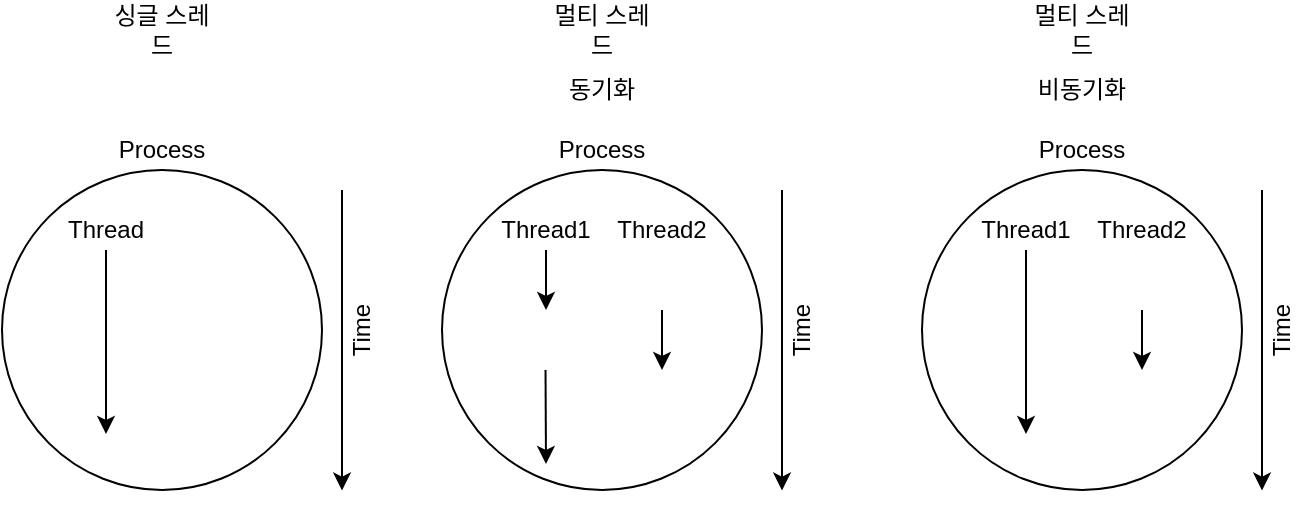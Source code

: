 <mxfile version="15.2.7" type="github" pages="2">
  <diagram id="kQ6WkIsHbBTz3-m-Nc7c" name="Page-1">
    <mxGraphModel dx="788" dy="795" grid="1" gridSize="10" guides="1" tooltips="1" connect="1" arrows="1" fold="1" page="1" pageScale="1" pageWidth="291" pageHeight="413" math="0" shadow="0">
      <root>
        <mxCell id="0" />
        <mxCell id="1" parent="0" />
        <mxCell id="HG6uRJAyr6K-F4InD13B-1" value="" style="ellipse;whiteSpace=wrap;html=1;aspect=fixed;" vertex="1" parent="1">
          <mxGeometry x="30" y="40" width="160" height="160" as="geometry" />
        </mxCell>
        <mxCell id="HG6uRJAyr6K-F4InD13B-2" value="" style="endArrow=classic;html=1;" edge="1" parent="1">
          <mxGeometry width="50" height="50" relative="1" as="geometry">
            <mxPoint x="82" y="80" as="sourcePoint" />
            <mxPoint x="82" y="172" as="targetPoint" />
          </mxGeometry>
        </mxCell>
        <mxCell id="HG6uRJAyr6K-F4InD13B-3" value="Thread" style="text;html=1;strokeColor=none;fillColor=none;align=center;verticalAlign=middle;whiteSpace=wrap;rounded=0;" vertex="1" parent="1">
          <mxGeometry x="62" y="60" width="40" height="20" as="geometry" />
        </mxCell>
        <mxCell id="HG6uRJAyr6K-F4InD13B-4" value="Time" style="text;html=1;strokeColor=none;fillColor=none;align=center;verticalAlign=middle;whiteSpace=wrap;rounded=0;rotation=-90;" vertex="1" parent="1">
          <mxGeometry x="190" y="110" width="40" height="20" as="geometry" />
        </mxCell>
        <mxCell id="HG6uRJAyr6K-F4InD13B-5" value="" style="endArrow=classic;html=1;" edge="1" parent="1">
          <mxGeometry width="50" height="50" relative="1" as="geometry">
            <mxPoint x="200" y="50" as="sourcePoint" />
            <mxPoint x="200" y="200.278" as="targetPoint" />
          </mxGeometry>
        </mxCell>
        <mxCell id="HG6uRJAyr6K-F4InD13B-6" value="Process" style="text;html=1;strokeColor=none;fillColor=none;align=center;verticalAlign=middle;whiteSpace=wrap;rounded=0;" vertex="1" parent="1">
          <mxGeometry x="90" y="20" width="40" height="20" as="geometry" />
        </mxCell>
        <mxCell id="HG6uRJAyr6K-F4InD13B-7" value="" style="ellipse;whiteSpace=wrap;html=1;aspect=fixed;" vertex="1" parent="1">
          <mxGeometry x="250" y="40" width="160" height="160" as="geometry" />
        </mxCell>
        <mxCell id="HG6uRJAyr6K-F4InD13B-8" value="" style="endArrow=classic;html=1;" edge="1" parent="1">
          <mxGeometry width="50" height="50" relative="1" as="geometry">
            <mxPoint x="302" y="80" as="sourcePoint" />
            <mxPoint x="302" y="110" as="targetPoint" />
          </mxGeometry>
        </mxCell>
        <mxCell id="HG6uRJAyr6K-F4InD13B-9" value="Thread1" style="text;html=1;strokeColor=none;fillColor=none;align=center;verticalAlign=middle;whiteSpace=wrap;rounded=0;" vertex="1" parent="1">
          <mxGeometry x="282" y="60" width="40" height="20" as="geometry" />
        </mxCell>
        <mxCell id="HG6uRJAyr6K-F4InD13B-10" value="Time" style="text;html=1;strokeColor=none;fillColor=none;align=center;verticalAlign=middle;whiteSpace=wrap;rounded=0;rotation=-90;" vertex="1" parent="1">
          <mxGeometry x="410" y="110" width="40" height="20" as="geometry" />
        </mxCell>
        <mxCell id="HG6uRJAyr6K-F4InD13B-11" value="" style="endArrow=classic;html=1;" edge="1" parent="1">
          <mxGeometry width="50" height="50" relative="1" as="geometry">
            <mxPoint x="420" y="50" as="sourcePoint" />
            <mxPoint x="420" y="200.278" as="targetPoint" />
          </mxGeometry>
        </mxCell>
        <mxCell id="HG6uRJAyr6K-F4InD13B-12" value="Process" style="text;html=1;strokeColor=none;fillColor=none;align=center;verticalAlign=middle;whiteSpace=wrap;rounded=0;" vertex="1" parent="1">
          <mxGeometry x="310" y="20" width="40" height="20" as="geometry" />
        </mxCell>
        <mxCell id="HG6uRJAyr6K-F4InD13B-13" value="싱글 스레드" style="text;html=1;strokeColor=none;fillColor=none;align=center;verticalAlign=middle;whiteSpace=wrap;rounded=0;" vertex="1" parent="1">
          <mxGeometry x="80" y="-40" width="60" height="20" as="geometry" />
        </mxCell>
        <mxCell id="HG6uRJAyr6K-F4InD13B-14" value="멀티 스레드" style="text;html=1;strokeColor=none;fillColor=none;align=center;verticalAlign=middle;whiteSpace=wrap;rounded=0;" vertex="1" parent="1">
          <mxGeometry x="300" y="-40" width="60" height="20" as="geometry" />
        </mxCell>
        <mxCell id="HG6uRJAyr6K-F4InD13B-15" value="" style="endArrow=classic;html=1;" edge="1" parent="1">
          <mxGeometry width="50" height="50" relative="1" as="geometry">
            <mxPoint x="360" y="110" as="sourcePoint" />
            <mxPoint x="360" y="140" as="targetPoint" />
          </mxGeometry>
        </mxCell>
        <mxCell id="HG6uRJAyr6K-F4InD13B-16" value="" style="endArrow=classic;html=1;" edge="1" parent="1">
          <mxGeometry width="50" height="50" relative="1" as="geometry">
            <mxPoint x="301.76" y="140" as="sourcePoint" />
            <mxPoint x="302" y="187" as="targetPoint" />
          </mxGeometry>
        </mxCell>
        <mxCell id="HG6uRJAyr6K-F4InD13B-17" value="Thread2" style="text;html=1;strokeColor=none;fillColor=none;align=center;verticalAlign=middle;whiteSpace=wrap;rounded=0;" vertex="1" parent="1">
          <mxGeometry x="340" y="60" width="40" height="20" as="geometry" />
        </mxCell>
        <mxCell id="HG6uRJAyr6K-F4InD13B-18" value="" style="ellipse;whiteSpace=wrap;html=1;aspect=fixed;" vertex="1" parent="1">
          <mxGeometry x="490" y="40" width="160" height="160" as="geometry" />
        </mxCell>
        <mxCell id="HG6uRJAyr6K-F4InD13B-19" value="" style="endArrow=classic;html=1;" edge="1" parent="1">
          <mxGeometry width="50" height="50" relative="1" as="geometry">
            <mxPoint x="542" y="80" as="sourcePoint" />
            <mxPoint x="542" y="172" as="targetPoint" />
          </mxGeometry>
        </mxCell>
        <mxCell id="HG6uRJAyr6K-F4InD13B-20" value="Thread1" style="text;html=1;strokeColor=none;fillColor=none;align=center;verticalAlign=middle;whiteSpace=wrap;rounded=0;" vertex="1" parent="1">
          <mxGeometry x="522" y="60" width="40" height="20" as="geometry" />
        </mxCell>
        <mxCell id="HG6uRJAyr6K-F4InD13B-21" value="Time" style="text;html=1;strokeColor=none;fillColor=none;align=center;verticalAlign=middle;whiteSpace=wrap;rounded=0;rotation=-90;" vertex="1" parent="1">
          <mxGeometry x="650" y="110" width="40" height="20" as="geometry" />
        </mxCell>
        <mxCell id="HG6uRJAyr6K-F4InD13B-22" value="" style="endArrow=classic;html=1;" edge="1" parent="1">
          <mxGeometry width="50" height="50" relative="1" as="geometry">
            <mxPoint x="660" y="50" as="sourcePoint" />
            <mxPoint x="660" y="200.278" as="targetPoint" />
          </mxGeometry>
        </mxCell>
        <mxCell id="HG6uRJAyr6K-F4InD13B-23" value="Process" style="text;html=1;strokeColor=none;fillColor=none;align=center;verticalAlign=middle;whiteSpace=wrap;rounded=0;" vertex="1" parent="1">
          <mxGeometry x="550" y="20" width="40" height="20" as="geometry" />
        </mxCell>
        <mxCell id="HG6uRJAyr6K-F4InD13B-24" value="멀티 스레드" style="text;html=1;strokeColor=none;fillColor=none;align=center;verticalAlign=middle;whiteSpace=wrap;rounded=0;" vertex="1" parent="1">
          <mxGeometry x="540" y="-40" width="60" height="20" as="geometry" />
        </mxCell>
        <mxCell id="HG6uRJAyr6K-F4InD13B-25" value="" style="endArrow=classic;html=1;" edge="1" parent="1">
          <mxGeometry width="50" height="50" relative="1" as="geometry">
            <mxPoint x="600" y="110" as="sourcePoint" />
            <mxPoint x="600" y="140" as="targetPoint" />
          </mxGeometry>
        </mxCell>
        <mxCell id="HG6uRJAyr6K-F4InD13B-27" value="Thread2" style="text;html=1;strokeColor=none;fillColor=none;align=center;verticalAlign=middle;whiteSpace=wrap;rounded=0;" vertex="1" parent="1">
          <mxGeometry x="580" y="60" width="40" height="20" as="geometry" />
        </mxCell>
        <mxCell id="HG6uRJAyr6K-F4InD13B-28" value="동기화" style="text;html=1;strokeColor=none;fillColor=none;align=center;verticalAlign=middle;whiteSpace=wrap;rounded=0;" vertex="1" parent="1">
          <mxGeometry x="300" y="-10" width="60" height="20" as="geometry" />
        </mxCell>
        <mxCell id="HG6uRJAyr6K-F4InD13B-29" value="비동기화" style="text;html=1;strokeColor=none;fillColor=none;align=center;verticalAlign=middle;whiteSpace=wrap;rounded=0;" vertex="1" parent="1">
          <mxGeometry x="540" y="-10" width="60" height="20" as="geometry" />
        </mxCell>
      </root>
    </mxGraphModel>
  </diagram>
  <diagram id="0SkOgRPDOG5M0n0ksRqu" name="Page-2">
    <mxGraphModel dx="87" dy="183" grid="1" gridSize="10" guides="1" tooltips="1" connect="1" arrows="1" fold="1" page="1" pageScale="1" pageWidth="291" pageHeight="413" math="0" shadow="0">
      <root>
        <mxCell id="0nrFdryfTJEfFksYQgc6-0" />
        <mxCell id="0nrFdryfTJEfFksYQgc6-1" parent="0nrFdryfTJEfFksYQgc6-0" />
        <mxCell id="0nrFdryfTJEfFksYQgc6-3" value="" style="endArrow=classic;html=1;" edge="1" parent="0nrFdryfTJEfFksYQgc6-1">
          <mxGeometry width="50" height="50" relative="1" as="geometry">
            <mxPoint x="541.8" y="80" as="sourcePoint" />
            <mxPoint x="541.8" y="190" as="targetPoint" />
          </mxGeometry>
        </mxCell>
        <mxCell id="0nrFdryfTJEfFksYQgc6-4" value="main" style="text;html=1;strokeColor=none;fillColor=none;align=center;verticalAlign=middle;whiteSpace=wrap;rounded=0;" vertex="1" parent="0nrFdryfTJEfFksYQgc6-1">
          <mxGeometry x="520" y="60" width="40" height="20" as="geometry" />
        </mxCell>
        <mxCell id="0nrFdryfTJEfFksYQgc6-9" value="" style="endArrow=classic;html=1;" edge="1" parent="0nrFdryfTJEfFksYQgc6-1">
          <mxGeometry width="50" height="50" relative="1" as="geometry">
            <mxPoint x="582" y="100" as="sourcePoint" />
            <mxPoint x="582" y="170" as="targetPoint" />
          </mxGeometry>
        </mxCell>
        <mxCell id="0nrFdryfTJEfFksYQgc6-10" value="philo1" style="text;html=1;strokeColor=none;fillColor=none;align=center;verticalAlign=middle;whiteSpace=wrap;rounded=0;" vertex="1" parent="0nrFdryfTJEfFksYQgc6-1">
          <mxGeometry x="560" y="80" width="40" height="20" as="geometry" />
        </mxCell>
        <mxCell id="0nrFdryfTJEfFksYQgc6-12" value="" style="endArrow=classic;html=1;" edge="1" parent="0nrFdryfTJEfFksYQgc6-1">
          <mxGeometry width="50" height="50" relative="1" as="geometry">
            <mxPoint x="680" y="110" as="sourcePoint" />
            <mxPoint x="680" y="170" as="targetPoint" />
          </mxGeometry>
        </mxCell>
        <mxCell id="0nrFdryfTJEfFksYQgc6-13" value="philo2" style="text;html=1;strokeColor=none;fillColor=none;align=center;verticalAlign=middle;whiteSpace=wrap;rounded=0;" vertex="1" parent="0nrFdryfTJEfFksYQgc6-1">
          <mxGeometry x="660" y="90" width="40" height="20" as="geometry" />
        </mxCell>
        <mxCell id="0nrFdryfTJEfFksYQgc6-16" value="" style="endArrow=none;html=1;" edge="1" parent="0nrFdryfTJEfFksYQgc6-1">
          <mxGeometry width="50" height="50" relative="1" as="geometry">
            <mxPoint x="519" y="190" as="sourcePoint" />
            <mxPoint x="562" y="190" as="targetPoint" />
          </mxGeometry>
        </mxCell>
        <mxCell id="0nrFdryfTJEfFksYQgc6-22" value="" style="endArrow=classic;html=1;" edge="1" parent="0nrFdryfTJEfFksYQgc6-1">
          <mxGeometry width="50" height="50" relative="1" as="geometry">
            <mxPoint x="600" y="120" as="sourcePoint" />
            <mxPoint x="600" y="170" as="targetPoint" />
          </mxGeometry>
        </mxCell>
        <mxCell id="0nrFdryfTJEfFksYQgc6-23" value="&lt;font style=&quot;font-size: 10px&quot;&gt;monitor1&lt;/font&gt;" style="text;html=1;strokeColor=none;fillColor=none;align=center;verticalAlign=middle;whiteSpace=wrap;rounded=0;" vertex="1" parent="0nrFdryfTJEfFksYQgc6-1">
          <mxGeometry x="582" y="100" width="40" height="20" as="geometry" />
        </mxCell>
        <mxCell id="0nrFdryfTJEfFksYQgc6-24" value="" style="endArrow=classic;html=1;" edge="1" parent="0nrFdryfTJEfFksYQgc6-1">
          <mxGeometry width="50" height="50" relative="1" as="geometry">
            <mxPoint x="700" y="130" as="sourcePoint" />
            <mxPoint x="700" y="170" as="targetPoint" />
          </mxGeometry>
        </mxCell>
        <mxCell id="0nrFdryfTJEfFksYQgc6-25" value="&lt;font style=&quot;font-size: 10px&quot;&gt;monitor2&lt;/font&gt;" style="text;html=1;strokeColor=none;fillColor=none;align=center;verticalAlign=middle;whiteSpace=wrap;rounded=0;" vertex="1" parent="0nrFdryfTJEfFksYQgc6-1">
          <mxGeometry x="680" y="110" width="40" height="20" as="geometry" />
        </mxCell>
        <mxCell id="0nrFdryfTJEfFksYQgc6-28" value="" style="endArrow=classic;html=1;" edge="1" parent="0nrFdryfTJEfFksYQgc6-1">
          <mxGeometry width="50" height="50" relative="1" as="geometry">
            <mxPoint x="760" y="120" as="sourcePoint" />
            <mxPoint x="760" y="170" as="targetPoint" />
          </mxGeometry>
        </mxCell>
        <mxCell id="0nrFdryfTJEfFksYQgc6-29" value="philo3" style="text;html=1;strokeColor=none;fillColor=none;align=center;verticalAlign=middle;whiteSpace=wrap;rounded=0;" vertex="1" parent="0nrFdryfTJEfFksYQgc6-1">
          <mxGeometry x="740" y="100" width="40" height="20" as="geometry" />
        </mxCell>
        <mxCell id="0nrFdryfTJEfFksYQgc6-30" value="" style="endArrow=classic;html=1;" edge="1" parent="0nrFdryfTJEfFksYQgc6-1">
          <mxGeometry width="50" height="50" relative="1" as="geometry">
            <mxPoint x="780" y="140" as="sourcePoint" />
            <mxPoint x="780" y="170" as="targetPoint" />
          </mxGeometry>
        </mxCell>
        <mxCell id="0nrFdryfTJEfFksYQgc6-31" value="&lt;font style=&quot;font-size: 10px&quot;&gt;monitor3&lt;/font&gt;" style="text;html=1;strokeColor=none;fillColor=none;align=center;verticalAlign=middle;whiteSpace=wrap;rounded=0;" vertex="1" parent="0nrFdryfTJEfFksYQgc6-1">
          <mxGeometry x="760" y="120" width="40" height="20" as="geometry" />
        </mxCell>
        <mxCell id="0nrFdryfTJEfFksYQgc6-32" value="" style="curved=1;endArrow=classic;html=1;entryX=0.5;entryY=0;entryDx=0;entryDy=0;" edge="1" parent="0nrFdryfTJEfFksYQgc6-1" target="0nrFdryfTJEfFksYQgc6-35">
          <mxGeometry width="50" height="50" relative="1" as="geometry">
            <mxPoint x="700" y="170" as="sourcePoint" />
            <mxPoint x="550" y="200" as="targetPoint" />
            <Array as="points">
              <mxPoint x="650" y="190" />
              <mxPoint x="546" y="180" />
            </Array>
          </mxGeometry>
        </mxCell>
        <mxCell id="0nrFdryfTJEfFksYQgc6-33" value="&lt;font style=&quot;font-size: 10px&quot;&gt;if philo2 is dead&lt;/font&gt;" style="text;html=1;strokeColor=none;fillColor=none;align=center;verticalAlign=middle;whiteSpace=wrap;rounded=0;" vertex="1" parent="0nrFdryfTJEfFksYQgc6-1">
          <mxGeometry x="592" y="187" width="88" height="20" as="geometry" />
        </mxCell>
        <mxCell id="0nrFdryfTJEfFksYQgc6-34" value="&lt;font style=&quot;font-size: 10px&quot;&gt;mutex&lt;/font&gt;" style="text;html=1;strokeColor=none;fillColor=none;align=center;verticalAlign=middle;whiteSpace=wrap;rounded=0;" vertex="1" parent="0nrFdryfTJEfFksYQgc6-1">
          <mxGeometry x="480" y="180" width="40" height="20" as="geometry" />
        </mxCell>
        <mxCell id="0nrFdryfTJEfFksYQgc6-35" value="&lt;font style=&quot;font-size: 10px&quot;&gt;main end&lt;/font&gt;" style="text;html=1;strokeColor=none;fillColor=none;align=center;verticalAlign=middle;whiteSpace=wrap;rounded=0;" vertex="1" parent="0nrFdryfTJEfFksYQgc6-1">
          <mxGeometry x="502" y="207" width="88" height="20" as="geometry" />
        </mxCell>
      </root>
    </mxGraphModel>
  </diagram>
</mxfile>
